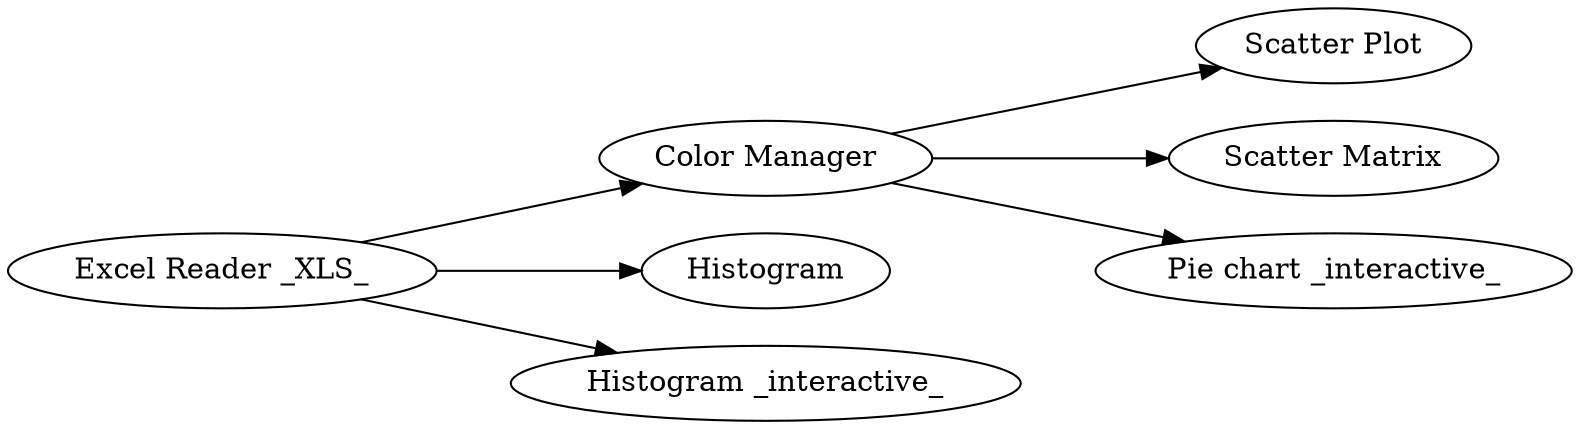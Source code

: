 digraph {
	1 [label="Excel Reader _XLS_"]
	2 [label="Scatter Plot"]
	3 [label="Color Manager"]
	4 [label="Scatter Matrix"]
	5 [label=Histogram]
	6 [label="Histogram _interactive_"]
	7 [label="Pie chart _interactive_"]
	1 -> 3
	1 -> 5
	1 -> 6
	3 -> 2
	3 -> 7
	3 -> 4
	rankdir=LR
}
